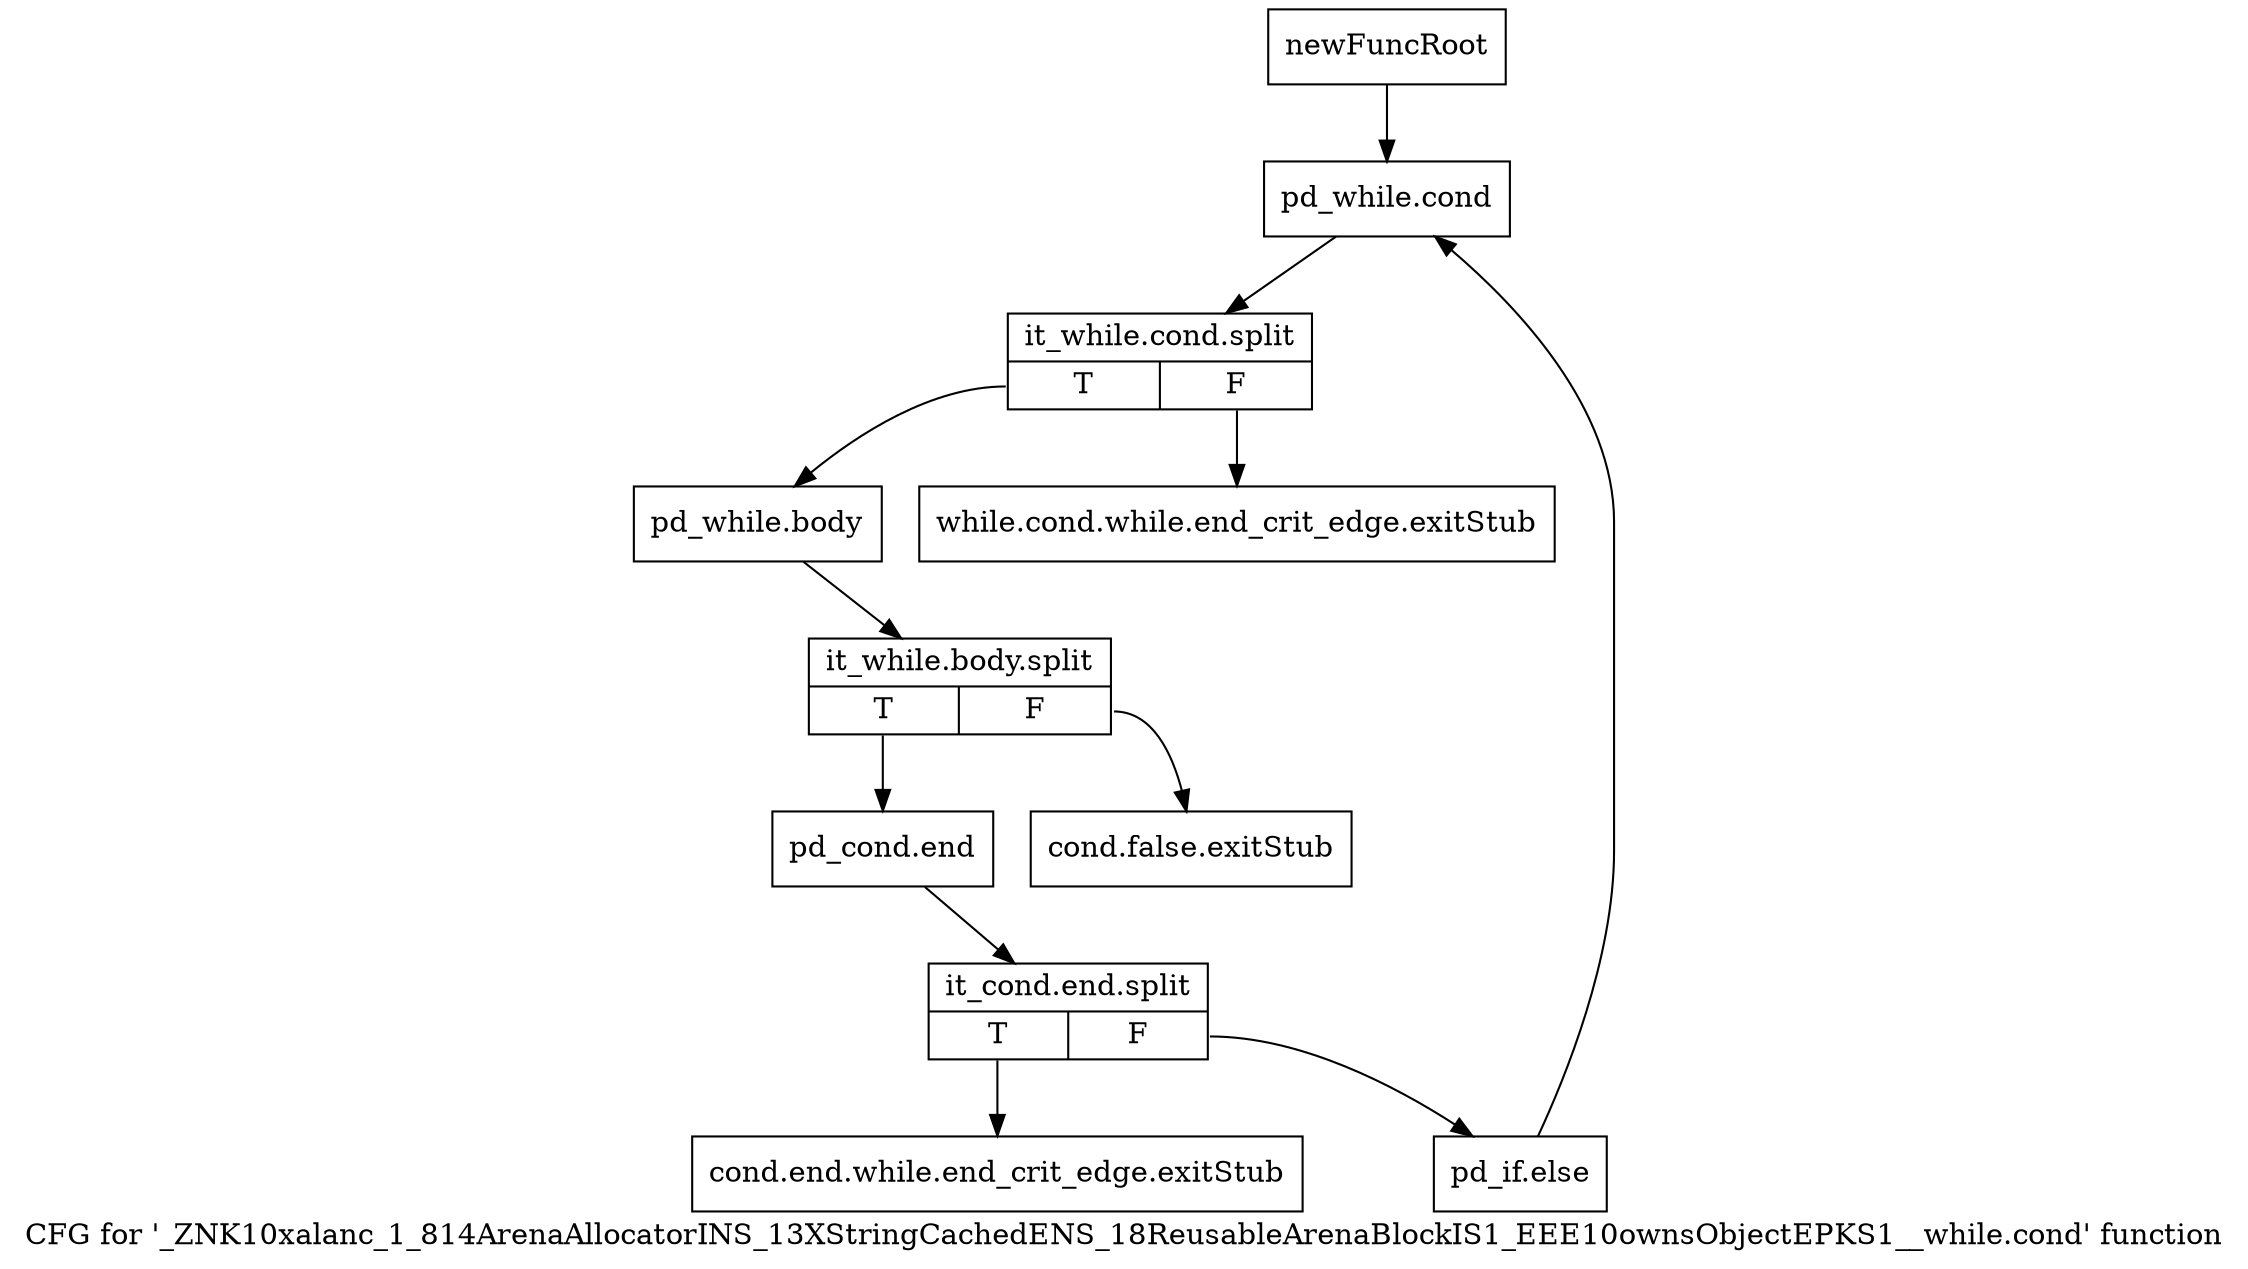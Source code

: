 digraph "CFG for '_ZNK10xalanc_1_814ArenaAllocatorINS_13XStringCachedENS_18ReusableArenaBlockIS1_EEE10ownsObjectEPKS1__while.cond' function" {
	label="CFG for '_ZNK10xalanc_1_814ArenaAllocatorINS_13XStringCachedENS_18ReusableArenaBlockIS1_EEE10ownsObjectEPKS1__while.cond' function";

	Node0x9ee0cd0 [shape=record,label="{newFuncRoot}"];
	Node0x9ee0cd0 -> Node0x9ee0ff0;
	Node0x9ee0d20 [shape=record,label="{while.cond.while.end_crit_edge.exitStub}"];
	Node0x9ee0d70 [shape=record,label="{cond.false.exitStub}"];
	Node0x9ee0dc0 [shape=record,label="{cond.end.while.end_crit_edge.exitStub}"];
	Node0x9ee0ff0 [shape=record,label="{pd_while.cond}"];
	Node0x9ee0ff0 -> Node0xd0b1270;
	Node0xd0b1270 [shape=record,label="{it_while.cond.split|{<s0>T|<s1>F}}"];
	Node0xd0b1270:s0 -> Node0x9ee1040;
	Node0xd0b1270:s1 -> Node0x9ee0d20;
	Node0x9ee1040 [shape=record,label="{pd_while.body}"];
	Node0x9ee1040 -> Node0xd0b1400;
	Node0xd0b1400 [shape=record,label="{it_while.body.split|{<s0>T|<s1>F}}"];
	Node0xd0b1400:s0 -> Node0x9ee1090;
	Node0xd0b1400:s1 -> Node0x9ee0d70;
	Node0x9ee1090 [shape=record,label="{pd_cond.end}"];
	Node0x9ee1090 -> Node0xd0b1360;
	Node0xd0b1360 [shape=record,label="{it_cond.end.split|{<s0>T|<s1>F}}"];
	Node0xd0b1360:s0 -> Node0x9ee0dc0;
	Node0xd0b1360:s1 -> Node0x9ee10e0;
	Node0x9ee10e0 [shape=record,label="{pd_if.else}"];
	Node0x9ee10e0 -> Node0x9ee0ff0;
}
